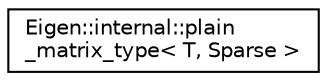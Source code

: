 digraph "Graphical Class Hierarchy"
{
  edge [fontname="Helvetica",fontsize="10",labelfontname="Helvetica",labelfontsize="10"];
  node [fontname="Helvetica",fontsize="10",shape=record];
  rankdir="LR";
  Node1 [label="Eigen::internal::plain\l_matrix_type\< T, Sparse \>",height=0.2,width=0.4,color="black", fillcolor="white", style="filled",URL="$struct_eigen_1_1internal_1_1plain__matrix__type_3_01_t_00_01_sparse_01_4.html"];
}
